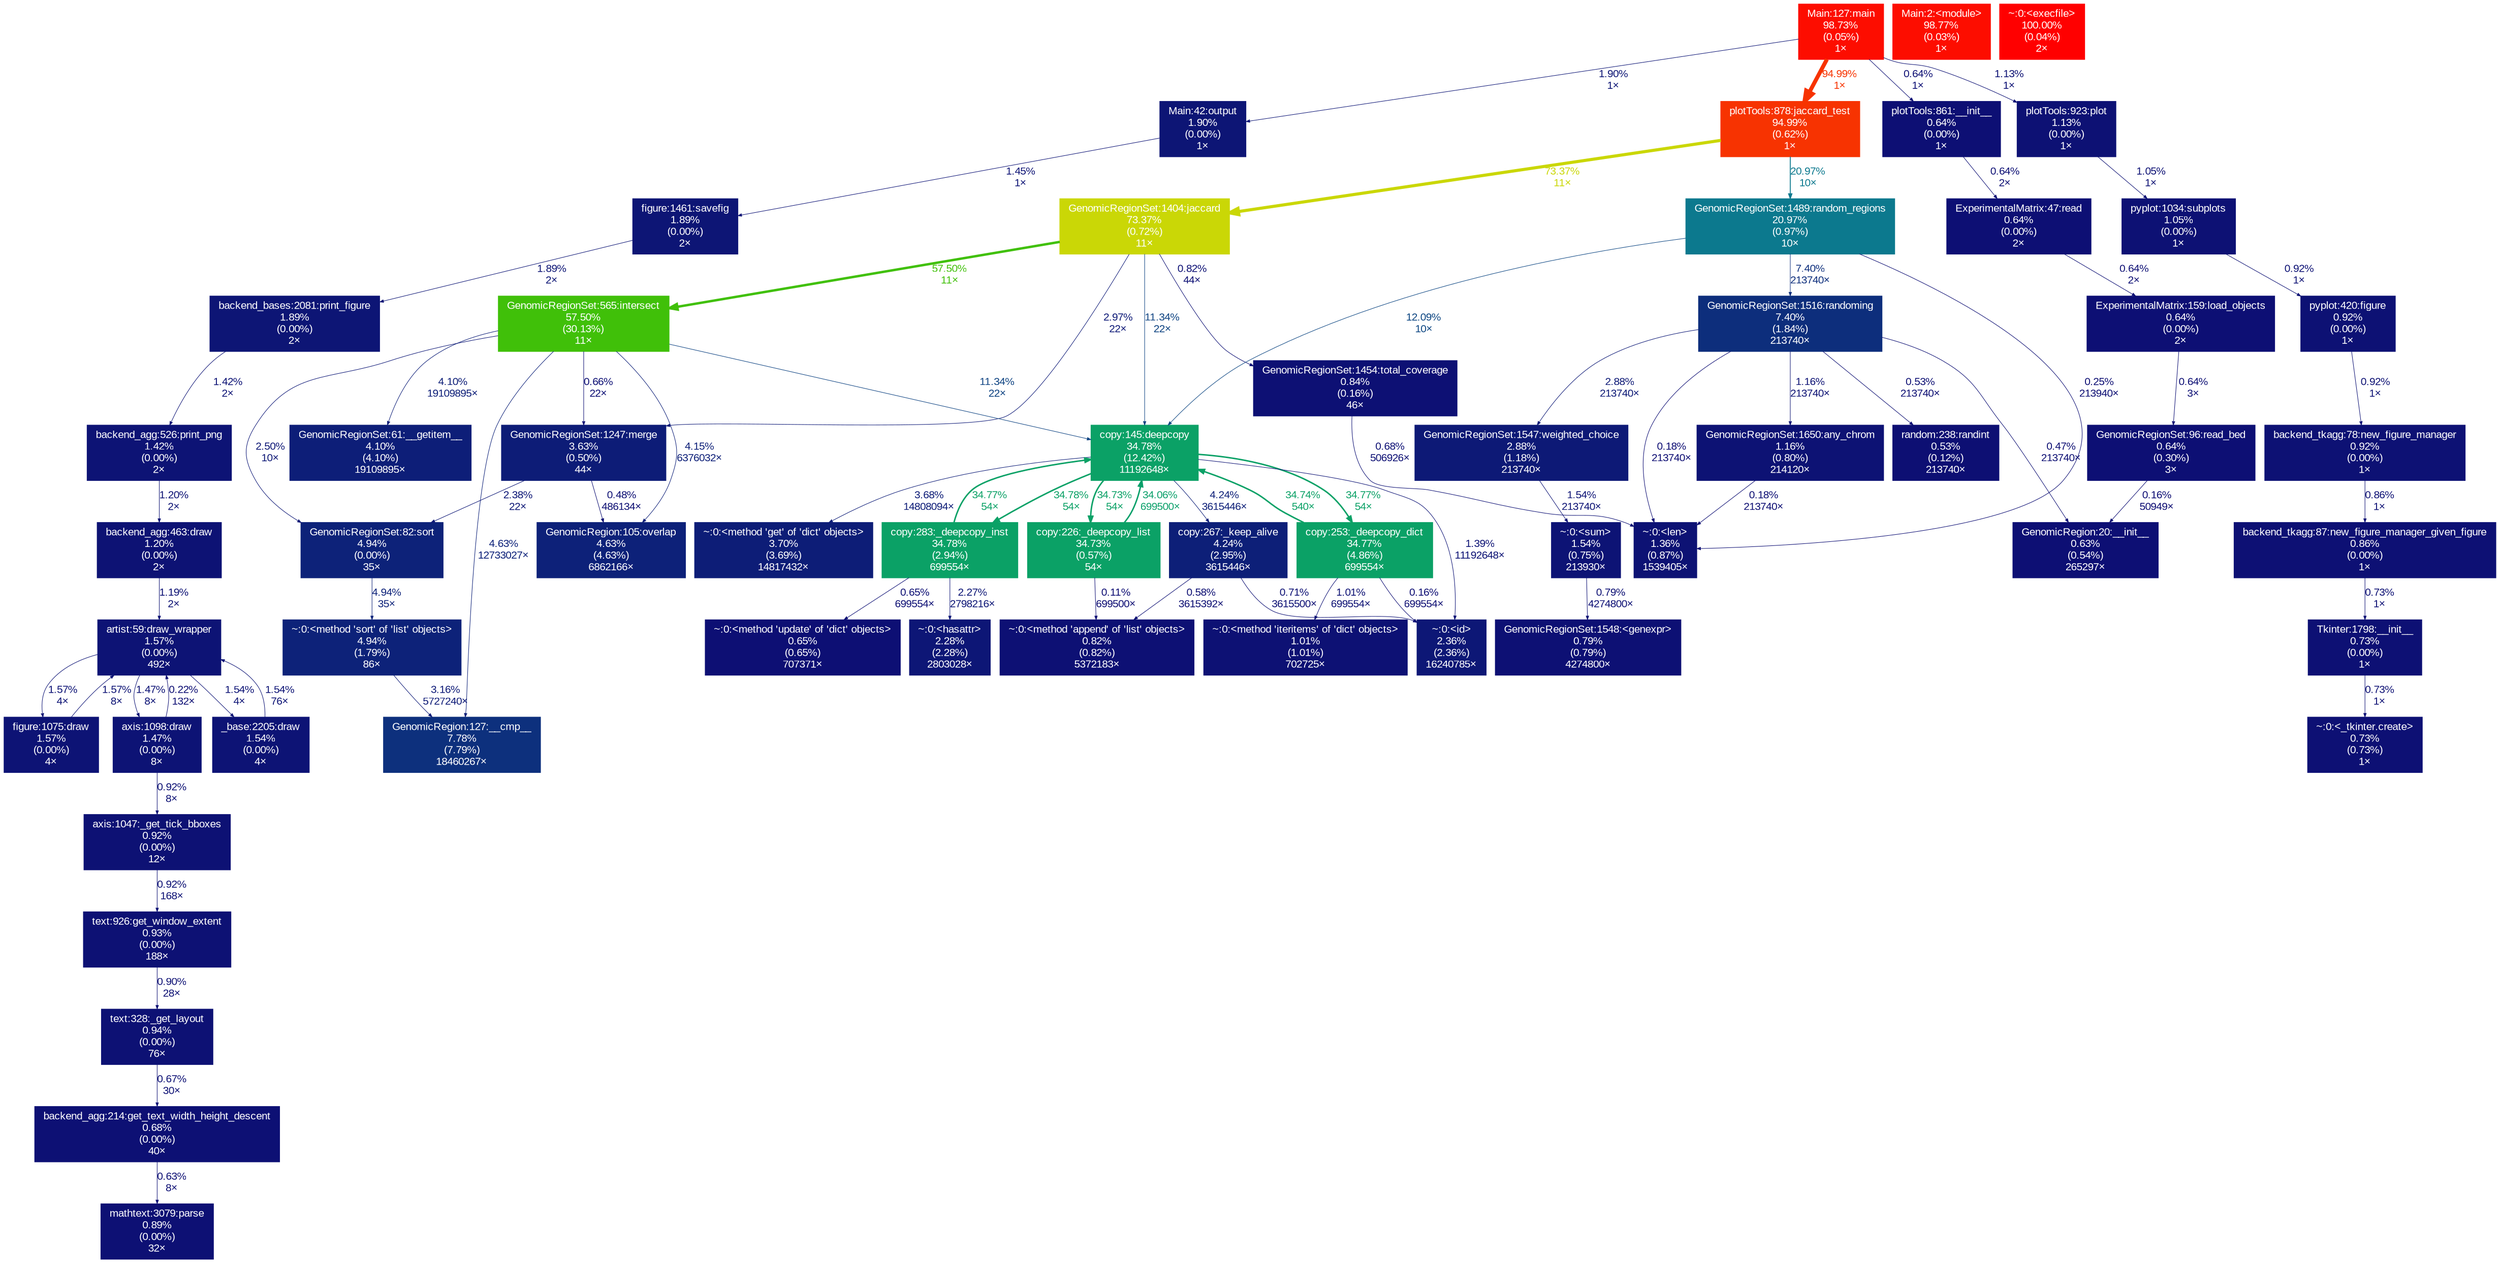 digraph {
	graph [fontname=Arial, nodesep=0.125, ranksep=0.25];
	node [fontcolor=white, fontname=Arial, height=0, shape=box, style=filled, width=0];
	edge [fontname=Arial];
	53 [color="#0d1575", fontcolor="#ffffff", fontsize="10.00", label="backend_bases:2081:print_figure\n1.89%\n(0.00%)\n2×", tooltip="/usr/lib/python2.7/dist-packages/matplotlib/backend_bases.py"];
	53 -> 2650 [arrowsize="0.35", color="#0d1375", fontcolor="#0d1375", fontsize="10.00", label="1.42%\n2×", labeldistance="0.50", penwidth="0.50"];
	69 [color="#fd0d00", fontcolor="#ffffff", fontsize="10.00", label="Main:2:<module>\n98.77%\n(0.03%)\n1×", tooltip="/home/laneskij/reg-gen/rgt/viz/Main.py"];
	251 [color="#cad706", fontcolor="#ffffff", fontsize="10.00", label="GenomicRegionSet:1404:jaccard\n73.37%\n(0.72%)\n11×", tooltip="/usr/local/lib/python2.7/dist-packages/RGT-0.0.1-py2.7-linux-x86_64.egg/rgt/GenomicRegionSet.py"];
	251 -> 605 [arrowsize="0.35", color="#0d4281", fontcolor="#0d4281", fontsize="10.00", label="11.34%\n22×", labeldistance="0.50", penwidth="0.50"];
	251 -> 606 [arrowsize="0.76", color="#40c009", fontcolor="#40c009", fontsize="10.00", label="57.50%\n11×", labeldistance="2.30", penwidth="2.30"];
	251 -> 852 [arrowsize="0.35", color="#0d1074", fontcolor="#0d1074", fontsize="10.00", label="0.82%\n44×", labeldistance="0.50", penwidth="0.50"];
	251 -> 1740 [arrowsize="0.35", color="#0d1977", fontcolor="#0d1977", fontsize="10.00", label="2.97%\n22×", labeldistance="0.50", penwidth="0.50"];
	252 [color="#f73301", fontcolor="#ffffff", fontsize="10.00", label="plotTools:878:jaccard_test\n94.99%\n(0.62%)\n1×", tooltip="/home/laneskij/reg-gen/rgt/viz/plotTools.py"];
	252 -> 251 [arrowsize="0.86", color="#cad706", fontcolor="#cad706", fontsize="10.00", label="73.37%\n11×", labeldistance="2.93", penwidth="2.93"];
	252 -> 607 [arrowsize="0.46", color="#0c798e", fontcolor="#0c798e", fontsize="10.00", label="20.97%\n10×", labeldistance="0.84", penwidth="0.84"];
	321 [color="#0d1575", fontcolor="#ffffff", fontsize="10.00", label="Main:42:output\n1.90%\n(0.00%)\n1×", tooltip="/home/laneskij/reg-gen/rgt/viz/Main.py"];
	321 -> 1878 [arrowsize="0.35", color="#0d1375", fontcolor="#0d1375", fontsize="10.00", label="1.45%\n1×", labeldistance="0.50", penwidth="0.50"];
	322 [color="#0d1074", fontcolor="#ffffff", fontsize="10.00", label="backend_tkagg:87:new_figure_manager_given_figure\n0.86%\n(0.00%)\n1×", tooltip="/usr/lib/python2.7/dist-packages/matplotlib/backends/backend_tkagg.py"];
	322 -> 2278 [arrowsize="0.35", color="#0d1074", fontcolor="#0d1074", fontsize="10.00", label="0.73%\n1×", labeldistance="0.50", penwidth="0.50"];
	323 [color="#fd0d00", fontcolor="#ffffff", fontsize="10.00", label="Main:127:main\n98.73%\n(0.05%)\n1×", tooltip="/home/laneskij/reg-gen/rgt/viz/Main.py"];
	323 -> 252 [arrowsize="0.97", color="#f73301", fontcolor="#f73301", fontsize="10.00", label="94.99%\n1×", labeldistance="3.80", penwidth="3.80"];
	323 -> 321 [arrowsize="0.35", color="#0d1575", fontcolor="#0d1575", fontsize="10.00", label="1.90%\n1×", labeldistance="0.50", penwidth="0.50"];
	323 -> 465 [arrowsize="0.35", color="#0d1174", fontcolor="#0d1174", fontsize="10.00", label="1.13%\n1×", labeldistance="0.50", penwidth="0.50"];
	323 -> 1014 [arrowsize="0.35", color="#0d0f74", fontcolor="#0d0f74", fontsize="10.00", label="0.64%\n1×", labeldistance="0.50", penwidth="0.50"];
	355 [color="#0d1174", fontcolor="#ffffff", fontsize="10.00", label="text:926:get_window_extent\n0.93%\n(0.00%)\n188×", tooltip="/usr/lib/python2.7/dist-packages/matplotlib/text.py"];
	355 -> 1019 [arrowsize="0.35", color="#0d1074", fontcolor="#0d1074", fontsize="10.00", label="0.90%\n28×", labeldistance="0.50", penwidth="0.50"];
	465 [color="#0d1174", fontcolor="#ffffff", fontsize="10.00", label="plotTools:923:plot\n1.13%\n(0.00%)\n1×", tooltip="/home/laneskij/reg-gen/rgt/viz/plotTools.py"];
	465 -> 616 [arrowsize="0.35", color="#0d1174", fontcolor="#0d1174", fontsize="10.00", label="1.05%\n1×", labeldistance="0.50", penwidth="0.50"];
	550 [color="#0d1274", fontcolor="#ffffff", fontsize="10.00", label="~:0:<len>\n1.36%\n(0.87%)\n1539405×", tooltip="~"];
	605 [color="#0ba166", fontcolor="#ffffff", fontsize="10.00", label="copy:145:deepcopy\n34.78%\n(12.42%)\n11192648×", tooltip="/usr/lib/python2.7/copy.py"];
	605 -> 608 [arrowsize="0.59", color="#0ba166", fontcolor="#0ba166", fontsize="10.00", label="34.73%\n54×", labeldistance="1.39", penwidth="1.39"];
	605 -> 609 [arrowsize="0.59", color="#0ba166", fontcolor="#0ba166", fontsize="10.00", label="34.78%\n54×", labeldistance="1.39", penwidth="1.39"];
	605 -> 610 [arrowsize="0.59", color="#0ba166", fontcolor="#0ba166", fontsize="10.00", label="34.77%\n54×", labeldistance="1.39", penwidth="1.39"];
	605 -> 773 [arrowsize="0.35", color="#0d1375", fontcolor="#0d1375", fontsize="10.00", label="1.39%\n11192648×", labeldistance="0.50", penwidth="0.50"];
	605 -> 776 [arrowsize="0.35", color="#0d1f78", fontcolor="#0d1f78", fontsize="10.00", label="4.24%\n3615446×", labeldistance="0.50", penwidth="0.50"];
	605 -> 3042 [arrowsize="0.35", color="#0d1c77", fontcolor="#0d1c77", fontsize="10.00", label="3.68%\n14808094×", labeldistance="0.50", penwidth="0.50"];
	606 [color="#40c009", fontcolor="#ffffff", fontsize="10.00", label="GenomicRegionSet:565:intersect\n57.50%\n(30.13%)\n11×", tooltip="/usr/local/lib/python2.7/dist-packages/RGT-0.0.1-py2.7-linux-x86_64.egg/rgt/GenomicRegionSet.py"];
	606 -> 605 [arrowsize="0.35", color="#0d4281", fontcolor="#0d4281", fontsize="10.00", label="11.34%\n22×", labeldistance="0.50", penwidth="0.50"];
	606 -> 1740 [arrowsize="0.35", color="#0d0f74", fontcolor="#0d0f74", fontsize="10.00", label="0.66%\n22×", labeldistance="0.50", penwidth="0.50"];
	606 -> 1761 [arrowsize="0.35", color="#0d1776", fontcolor="#0d1776", fontsize="10.00", label="2.50%\n10×", labeldistance="0.50", penwidth="0.50"];
	606 -> 2950 [arrowsize="0.35", color="#0d2179", fontcolor="#0d2179", fontsize="10.00", label="4.63%\n12733027×", labeldistance="0.50", penwidth="0.50"];
	606 -> 3992 [arrowsize="0.35", color="#0d1f78", fontcolor="#0d1f78", fontsize="10.00", label="4.15%\n6376032×", labeldistance="0.50", penwidth="0.50"];
	606 -> 4247 [arrowsize="0.35", color="#0d1e78", fontcolor="#0d1e78", fontsize="10.00", label="4.10%\n19109895×", labeldistance="0.50", penwidth="0.50"];
	607 [color="#0c798e", fontcolor="#ffffff", fontsize="10.00", label="GenomicRegionSet:1489:random_regions\n20.97%\n(0.97%)\n10×", tooltip="/usr/local/lib/python2.7/dist-packages/RGT-0.0.1-py2.7-linux-x86_64.egg/rgt/GenomicRegionSet.py"];
	607 -> 550 [arrowsize="0.35", color="#0d0e73", fontcolor="#0d0e73", fontsize="10.00", label="0.25%\n213940×", labeldistance="0.50", penwidth="0.50"];
	607 -> 605 [arrowsize="0.35", color="#0d4682", fontcolor="#0d4682", fontsize="10.00", label="12.09%\n10×", labeldistance="0.50", penwidth="0.50"];
	607 -> 1036 [arrowsize="0.35", color="#0d2e7c", fontcolor="#0d2e7c", fontsize="10.00", label="7.40%\n213740×", labeldistance="0.50", penwidth="0.50"];
	608 [color="#0ba166", fontcolor="#ffffff", fontsize="10.00", label="copy:226:_deepcopy_list\n34.73%\n(0.57%)\n54×", tooltip="/usr/lib/python2.7/copy.py"];
	608 -> 605 [arrowsize="0.58", color="#0ba06a", fontcolor="#0ba06a", fontsize="10.00", label="34.06%\n699500×", labeldistance="1.36", penwidth="1.36"];
	608 -> 4284 [arrowsize="0.35", color="#0d0d73", fontcolor="#0d0d73", fontsize="10.00", label="0.11%\n699500×", labeldistance="0.50", penwidth="0.50"];
	609 [color="#0ba166", fontcolor="#ffffff", fontsize="10.00", label="copy:283:_deepcopy_inst\n34.78%\n(2.94%)\n699554×", tooltip="/usr/lib/python2.7/copy.py"];
	609 -> 605 [arrowsize="0.59", color="#0ba166", fontcolor="#0ba166", fontsize="10.00", label="34.77%\n54×", labeldistance="1.39", penwidth="1.39"];
	609 -> 2057 [arrowsize="0.35", color="#0d1676", fontcolor="#0d1676", fontsize="10.00", label="2.27%\n2798216×", labeldistance="0.50", penwidth="0.50"];
	609 -> 4228 [arrowsize="0.35", color="#0d0f74", fontcolor="#0d0f74", fontsize="10.00", label="0.65%\n699554×", labeldistance="0.50", penwidth="0.50"];
	610 [color="#0ba166", fontcolor="#ffffff", fontsize="10.00", label="copy:253:_deepcopy_dict\n34.77%\n(4.86%)\n699554×", tooltip="/usr/lib/python2.7/copy.py"];
	610 -> 605 [arrowsize="0.59", color="#0ba166", fontcolor="#0ba166", fontsize="10.00", label="34.74%\n540×", labeldistance="1.39", penwidth="1.39"];
	610 -> 773 [arrowsize="0.35", color="#0d0d73", fontcolor="#0d0d73", fontsize="10.00", label="0.16%\n699554×", labeldistance="0.50", penwidth="0.50"];
	610 -> 4295 [arrowsize="0.35", color="#0d1174", fontcolor="#0d1174", fontsize="10.00", label="1.01%\n699554×", labeldistance="0.50", penwidth="0.50"];
	616 [color="#0d1174", fontcolor="#ffffff", fontsize="10.00", label="pyplot:1034:subplots\n1.05%\n(0.00%)\n1×", tooltip="/usr/lib/python2.7/dist-packages/matplotlib/pyplot.py"];
	616 -> 1707 [arrowsize="0.35", color="#0d1174", fontcolor="#0d1174", fontsize="10.00", label="0.92%\n1×", labeldistance="0.50", penwidth="0.50"];
	673 [color="#0d1375", fontcolor="#ffffff", fontsize="10.00", label="figure:1075:draw\n1.57%\n(0.00%)\n4×", tooltip="/usr/lib/python2.7/dist-packages/matplotlib/figure.py"];
	673 -> 1566 [arrowsize="0.35", color="#0d1375", fontcolor="#0d1375", fontsize="10.00", label="1.57%\n8×", labeldistance="0.50", penwidth="0.50"];
	773 [color="#0d1776", fontcolor="#ffffff", fontsize="10.00", label="~:0:<id>\n2.36%\n(2.36%)\n16240785×", tooltip="~"];
	776 [color="#0d1f78", fontcolor="#ffffff", fontsize="10.00", label="copy:267:_keep_alive\n4.24%\n(2.95%)\n3615446×", tooltip="/usr/lib/python2.7/copy.py"];
	776 -> 773 [arrowsize="0.35", color="#0d1074", fontcolor="#0d1074", fontsize="10.00", label="0.71%\n3615500×", labeldistance="0.50", penwidth="0.50"];
	776 -> 4284 [arrowsize="0.35", color="#0d0f73", fontcolor="#0d0f73", fontsize="10.00", label="0.58%\n3615392×", labeldistance="0.50", penwidth="0.50"];
	829 [color="#0d0f74", fontcolor="#ffffff", fontsize="10.00", label="ExperimentalMatrix:47:read\n0.64%\n(0.00%)\n2×", tooltip="/usr/local/lib/python2.7/dist-packages/RGT-0.0.1-py2.7-linux-x86_64.egg/rgt/ExperimentalMatrix.py"];
	829 -> 2417 [arrowsize="0.35", color="#0d0f74", fontcolor="#0d0f74", fontsize="10.00", label="0.64%\n2×", labeldistance="0.50", penwidth="0.50"];
	836 [color="#0d0f74", fontcolor="#ffffff", fontsize="10.00", label="GenomicRegionSet:96:read_bed\n0.64%\n(0.30%)\n3×", tooltip="/usr/local/lib/python2.7/dist-packages/RGT-0.0.1-py2.7-linux-x86_64.egg/rgt/GenomicRegionSet.py"];
	836 -> 1204 [arrowsize="0.35", color="#0d0d73", fontcolor="#0d0d73", fontsize="10.00", label="0.16%\n50949×", labeldistance="0.50", penwidth="0.50"];
	852 [color="#0d1074", fontcolor="#ffffff", fontsize="10.00", label="GenomicRegionSet:1454:total_coverage\n0.84%\n(0.16%)\n46×", tooltip="/usr/local/lib/python2.7/dist-packages/RGT-0.0.1-py2.7-linux-x86_64.egg/rgt/GenomicRegionSet.py"];
	852 -> 550 [arrowsize="0.35", color="#0d1074", fontcolor="#0d1074", fontsize="10.00", label="0.68%\n506926×", labeldistance="0.50", penwidth="0.50"];
	1014 [color="#0d0f74", fontcolor="#ffffff", fontsize="10.00", label="plotTools:861:__init__\n0.64%\n(0.00%)\n1×", tooltip="/home/laneskij/reg-gen/rgt/viz/plotTools.py"];
	1014 -> 829 [arrowsize="0.35", color="#0d0f74", fontcolor="#0d0f74", fontsize="10.00", label="0.64%\n2×", labeldistance="0.50", penwidth="0.50"];
	1019 [color="#0d1174", fontcolor="#ffffff", fontsize="10.00", label="text:328:_get_layout\n0.94%\n(0.00%)\n76×", tooltip="/usr/lib/python2.7/dist-packages/matplotlib/text.py"];
	1019 -> 2173 [arrowsize="0.35", color="#0d1074", fontcolor="#0d1074", fontsize="10.00", label="0.67%\n30×", labeldistance="0.50", penwidth="0.50"];
	1036 [color="#0d2e7c", fontcolor="#ffffff", fontsize="10.00", label="GenomicRegionSet:1516:randoming\n7.40%\n(1.84%)\n213740×", tooltip="/usr/local/lib/python2.7/dist-packages/RGT-0.0.1-py2.7-linux-x86_64.egg/rgt/GenomicRegionSet.py"];
	1036 -> 550 [arrowsize="0.35", color="#0d0d73", fontcolor="#0d0d73", fontsize="10.00", label="0.18%\n213740×", labeldistance="0.50", penwidth="0.50"];
	1036 -> 1204 [arrowsize="0.35", color="#0d0f73", fontcolor="#0d0f73", fontsize="10.00", label="0.47%\n213740×", labeldistance="0.50", penwidth="0.50"];
	1036 -> 1675 [arrowsize="0.35", color="#0d1274", fontcolor="#0d1274", fontsize="10.00", label="1.16%\n213740×", labeldistance="0.50", penwidth="0.50"];
	1036 -> 2427 [arrowsize="0.35", color="#0d1976", fontcolor="#0d1976", fontsize="10.00", label="2.88%\n213740×", labeldistance="0.50", penwidth="0.50"];
	1036 -> 3650 [arrowsize="0.35", color="#0d0f73", fontcolor="#0d0f73", fontsize="10.00", label="0.53%\n213740×", labeldistance="0.50", penwidth="0.50"];
	1204 [color="#0d0f74", fontcolor="#ffffff", fontsize="10.00", label="GenomicRegion:20:__init__\n0.63%\n(0.54%)\n265297×", tooltip="/usr/local/lib/python2.7/dist-packages/RGT-0.0.1-py2.7-linux-x86_64.egg/rgt/GenomicRegion.py"];
	1402 [color="#0d1375", fontcolor="#ffffff", fontsize="10.00", label="axis:1098:draw\n1.47%\n(0.00%)\n8×", tooltip="/usr/lib/python2.7/dist-packages/matplotlib/axis.py"];
	1402 -> 1566 [arrowsize="0.35", color="#0d0e73", fontcolor="#0d0e73", fontsize="10.00", label="0.22%\n132×", labeldistance="0.50", penwidth="0.50"];
	1402 -> 4173 [arrowsize="0.35", color="#0d1174", fontcolor="#0d1174", fontsize="10.00", label="0.92%\n8×", labeldistance="0.50", penwidth="0.50"];
	1429 [color="#0d1074", fontcolor="#ffffff", fontsize="10.00", label="mathtext:3079:parse\n0.89%\n(0.00%)\n32×", tooltip="/usr/lib/python2.7/dist-packages/matplotlib/mathtext.py"];
	1490 [color="#0d1375", fontcolor="#ffffff", fontsize="10.00", label="_base:2205:draw\n1.54%\n(0.00%)\n4×", tooltip="/usr/lib/python2.7/dist-packages/matplotlib/axes/_base.py"];
	1490 -> 1566 [arrowsize="0.35", color="#0d1375", fontcolor="#0d1375", fontsize="10.00", label="1.54%\n76×", labeldistance="0.50", penwidth="0.50"];
	1566 [color="#0d1375", fontcolor="#ffffff", fontsize="10.00", label="artist:59:draw_wrapper\n1.57%\n(0.00%)\n492×", tooltip="/usr/lib/python2.7/dist-packages/matplotlib/artist.py"];
	1566 -> 673 [arrowsize="0.35", color="#0d1375", fontcolor="#0d1375", fontsize="10.00", label="1.57%\n4×", labeldistance="0.50", penwidth="0.50"];
	1566 -> 1402 [arrowsize="0.35", color="#0d1375", fontcolor="#0d1375", fontsize="10.00", label="1.47%\n8×", labeldistance="0.50", penwidth="0.50"];
	1566 -> 1490 [arrowsize="0.35", color="#0d1375", fontcolor="#0d1375", fontsize="10.00", label="1.54%\n4×", labeldistance="0.50", penwidth="0.50"];
	1601 [color="#0d1074", fontcolor="#ffffff", fontsize="10.00", label="GenomicRegionSet:1548:<genexpr>\n0.79%\n(0.79%)\n4274800×", tooltip="/usr/local/lib/python2.7/dist-packages/RGT-0.0.1-py2.7-linux-x86_64.egg/rgt/GenomicRegionSet.py"];
	1602 [color="#0d1375", fontcolor="#ffffff", fontsize="10.00", label="~:0:<sum>\n1.54%\n(0.75%)\n213930×", tooltip="~"];
	1602 -> 1601 [arrowsize="0.35", color="#0d1074", fontcolor="#0d1074", fontsize="10.00", label="0.79%\n4274800×", labeldistance="0.50", penwidth="0.50"];
	1675 [color="#0d1274", fontcolor="#ffffff", fontsize="10.00", label="GenomicRegionSet:1650:any_chrom\n1.16%\n(0.80%)\n214120×", tooltip="/usr/local/lib/python2.7/dist-packages/RGT-0.0.1-py2.7-linux-x86_64.egg/rgt/GenomicRegionSet.py"];
	1675 -> 550 [arrowsize="0.35", color="#0d0e73", fontcolor="#0d0e73", fontsize="10.00", label="0.18%\n213740×", labeldistance="0.50", penwidth="0.50"];
	1707 [color="#0d1174", fontcolor="#ffffff", fontsize="10.00", label="pyplot:420:figure\n0.92%\n(0.00%)\n1×", tooltip="/usr/lib/python2.7/dist-packages/matplotlib/pyplot.py"];
	1707 -> 1971 [arrowsize="0.35", color="#0d1174", fontcolor="#0d1174", fontsize="10.00", label="0.92%\n1×", labeldistance="0.50", penwidth="0.50"];
	1740 [color="#0d1c77", fontcolor="#ffffff", fontsize="10.00", label="GenomicRegionSet:1247:merge\n3.63%\n(0.50%)\n44×", tooltip="/usr/local/lib/python2.7/dist-packages/RGT-0.0.1-py2.7-linux-x86_64.egg/rgt/GenomicRegionSet.py"];
	1740 -> 1761 [arrowsize="0.35", color="#0d1776", fontcolor="#0d1776", fontsize="10.00", label="2.38%\n22×", labeldistance="0.50", penwidth="0.50"];
	1740 -> 3992 [arrowsize="0.35", color="#0d0f73", fontcolor="#0d0f73", fontsize="10.00", label="0.48%\n486134×", labeldistance="0.50", penwidth="0.50"];
	1757 [color="#0d2279", fontcolor="#ffffff", fontsize="10.00", label="~:0:<method 'sort' of 'list' objects>\n4.94%\n(1.79%)\n86×", tooltip="~"];
	1757 -> 2950 [arrowsize="0.35", color="#0d1a77", fontcolor="#0d1a77", fontsize="10.00", label="3.16%\n5727240×", labeldistance="0.50", penwidth="0.50"];
	1761 [color="#0d2279", fontcolor="#ffffff", fontsize="10.00", label="GenomicRegionSet:82:sort\n4.94%\n(0.00%)\n35×", tooltip="/usr/local/lib/python2.7/dist-packages/RGT-0.0.1-py2.7-linux-x86_64.egg/rgt/GenomicRegionSet.py"];
	1761 -> 1757 [arrowsize="0.35", color="#0d2279", fontcolor="#0d2279", fontsize="10.00", label="4.94%\n35×", labeldistance="0.50", penwidth="0.50"];
	1878 [color="#0d1575", fontcolor="#ffffff", fontsize="10.00", label="figure:1461:savefig\n1.89%\n(0.00%)\n2×", tooltip="/usr/lib/python2.7/dist-packages/matplotlib/figure.py"];
	1878 -> 53 [arrowsize="0.35", color="#0d1575", fontcolor="#0d1575", fontsize="10.00", label="1.89%\n2×", labeldistance="0.50", penwidth="0.50"];
	1971 [color="#0d1174", fontcolor="#ffffff", fontsize="10.00", label="backend_tkagg:78:new_figure_manager\n0.92%\n(0.00%)\n1×", tooltip="/usr/lib/python2.7/dist-packages/matplotlib/backends/backend_tkagg.py"];
	1971 -> 322 [arrowsize="0.35", color="#0d1074", fontcolor="#0d1074", fontsize="10.00", label="0.86%\n1×", labeldistance="0.50", penwidth="0.50"];
	2057 [color="#0d1676", fontcolor="#ffffff", fontsize="10.00", label="~:0:<hasattr>\n2.28%\n(2.28%)\n2803028×", tooltip="~"];
	2173 [color="#0d1074", fontcolor="#ffffff", fontsize="10.00", label="backend_agg:214:get_text_width_height_descent\n0.68%\n(0.00%)\n40×", tooltip="/usr/lib/python2.7/dist-packages/matplotlib/backends/backend_agg.py"];
	2173 -> 1429 [arrowsize="0.35", color="#0d0f74", fontcolor="#0d0f74", fontsize="10.00", label="0.63%\n8×", labeldistance="0.50", penwidth="0.50"];
	2278 [color="#0d1074", fontcolor="#ffffff", fontsize="10.00", label="Tkinter:1798:__init__\n0.73%\n(0.00%)\n1×", tooltip="/usr/lib/python2.7/lib-tk/Tkinter.py"];
	2278 -> 2423 [arrowsize="0.35", color="#0d1074", fontcolor="#0d1074", fontsize="10.00", label="0.73%\n1×", labeldistance="0.50", penwidth="0.50"];
	2417 [color="#0d0f74", fontcolor="#ffffff", fontsize="10.00", label="ExperimentalMatrix:159:load_objects\n0.64%\n(0.00%)\n2×", tooltip="/usr/local/lib/python2.7/dist-packages/RGT-0.0.1-py2.7-linux-x86_64.egg/rgt/ExperimentalMatrix.py"];
	2417 -> 836 [arrowsize="0.35", color="#0d0f74", fontcolor="#0d0f74", fontsize="10.00", label="0.64%\n3×", labeldistance="0.50", penwidth="0.50"];
	2423 [color="#0d1074", fontcolor="#ffffff", fontsize="10.00", label="~:0:<_tkinter.create>\n0.73%\n(0.73%)\n1×", tooltip="~"];
	2427 [color="#0d1976", fontcolor="#ffffff", fontsize="10.00", label="GenomicRegionSet:1547:weighted_choice\n2.88%\n(1.18%)\n213740×", tooltip="/usr/local/lib/python2.7/dist-packages/RGT-0.0.1-py2.7-linux-x86_64.egg/rgt/GenomicRegionSet.py"];
	2427 -> 1602 [arrowsize="0.35", color="#0d1375", fontcolor="#0d1375", fontsize="10.00", label="1.54%\n213740×", labeldistance="0.50", penwidth="0.50"];
	2650 [color="#0d1375", fontcolor="#ffffff", fontsize="10.00", label="backend_agg:526:print_png\n1.42%\n(0.00%)\n2×", tooltip="/usr/lib/python2.7/dist-packages/matplotlib/backends/backend_agg.py"];
	2650 -> 2881 [arrowsize="0.35", color="#0d1274", fontcolor="#0d1274", fontsize="10.00", label="1.20%\n2×", labeldistance="0.50", penwidth="0.50"];
	2881 [color="#0d1274", fontcolor="#ffffff", fontsize="10.00", label="backend_agg:463:draw\n1.20%\n(0.00%)\n2×", tooltip="/usr/lib/python2.7/dist-packages/matplotlib/backends/backend_agg.py"];
	2881 -> 1566 [arrowsize="0.35", color="#0d1274", fontcolor="#0d1274", fontsize="10.00", label="1.19%\n2×", labeldistance="0.50", penwidth="0.50"];
	2950 [color="#0d307d", fontcolor="#ffffff", fontsize="10.00", label="GenomicRegion:127:__cmp__\n7.78%\n(7.79%)\n18460267×", tooltip="/usr/local/lib/python2.7/dist-packages/RGT-0.0.1-py2.7-linux-x86_64.egg/rgt/GenomicRegion.py"];
	3042 [color="#0d1d77", fontcolor="#ffffff", fontsize="10.00", label="~:0:<method 'get' of 'dict' objects>\n3.70%\n(3.69%)\n14817432×", tooltip="~"];
	3650 [color="#0d0f73", fontcolor="#ffffff", fontsize="10.00", label="random:238:randint\n0.53%\n(0.12%)\n213740×", tooltip="/usr/lib/python2.7/random.py"];
	3859 [color="#ff0000", fontcolor="#ffffff", fontsize="10.00", label="~:0:<execfile>\n100.00%\n(0.04%)\n2×", tooltip="~"];
	3992 [color="#0d2179", fontcolor="#ffffff", fontsize="10.00", label="GenomicRegion:105:overlap\n4.63%\n(4.63%)\n6862166×", tooltip="/usr/local/lib/python2.7/dist-packages/RGT-0.0.1-py2.7-linux-x86_64.egg/rgt/GenomicRegion.py"];
	4173 [color="#0d1174", fontcolor="#ffffff", fontsize="10.00", label="axis:1047:_get_tick_bboxes\n0.92%\n(0.00%)\n12×", tooltip="/usr/lib/python2.7/dist-packages/matplotlib/axis.py"];
	4173 -> 355 [arrowsize="0.35", color="#0d1174", fontcolor="#0d1174", fontsize="10.00", label="0.92%\n168×", labeldistance="0.50", penwidth="0.50"];
	4228 [color="#0d0f74", fontcolor="#ffffff", fontsize="10.00", label="~:0:<method 'update' of 'dict' objects>\n0.65%\n(0.65%)\n707371×", tooltip="~"];
	4247 [color="#0d1e78", fontcolor="#ffffff", fontsize="10.00", label="GenomicRegionSet:61:__getitem__\n4.10%\n(4.10%)\n19109895×", tooltip="/usr/local/lib/python2.7/dist-packages/RGT-0.0.1-py2.7-linux-x86_64.egg/rgt/GenomicRegionSet.py"];
	4284 [color="#0d1074", fontcolor="#ffffff", fontsize="10.00", label="~:0:<method 'append' of 'list' objects>\n0.82%\n(0.82%)\n5372183×", tooltip="~"];
	4295 [color="#0d1174", fontcolor="#ffffff", fontsize="10.00", label="~:0:<method 'iteritems' of 'dict' objects>\n1.01%\n(1.01%)\n702725×", tooltip="~"];
}
